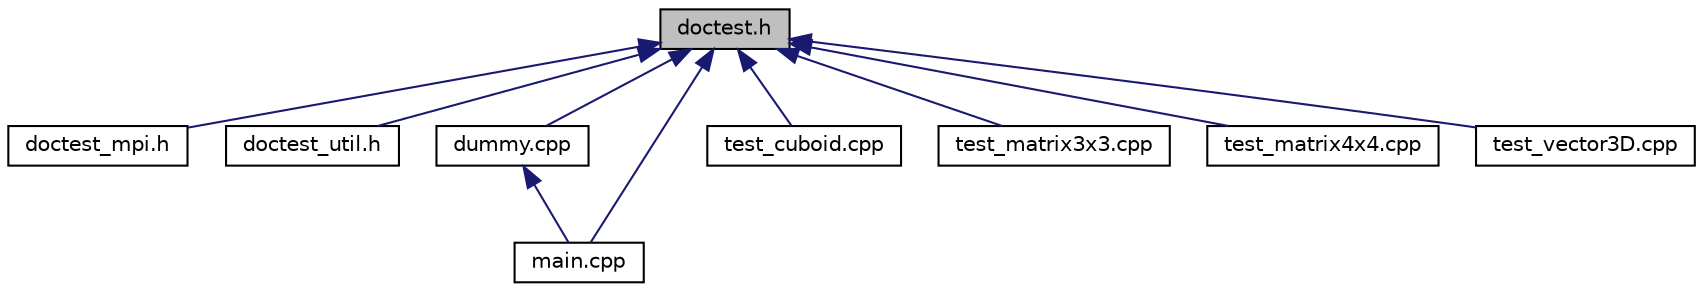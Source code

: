 digraph "doctest.h"
{
 // LATEX_PDF_SIZE
  edge [fontname="Helvetica",fontsize="10",labelfontname="Helvetica",labelfontsize="10"];
  node [fontname="Helvetica",fontsize="10",shape=record];
  Node1 [label="doctest.h",height=0.2,width=0.4,color="black", fillcolor="grey75", style="filled", fontcolor="black",tooltip=" "];
  Node1 -> Node2 [dir="back",color="midnightblue",fontsize="10",style="solid",fontname="Helvetica"];
  Node2 [label="doctest_mpi.h",height=0.2,width=0.4,color="black", fillcolor="white", style="filled",URL="$doctest__mpi_8h.html",tooltip=" "];
  Node1 -> Node3 [dir="back",color="midnightblue",fontsize="10",style="solid",fontname="Helvetica"];
  Node3 [label="doctest_util.h",height=0.2,width=0.4,color="black", fillcolor="white", style="filled",URL="$doctest__util_8h.html",tooltip=" "];
  Node1 -> Node4 [dir="back",color="midnightblue",fontsize="10",style="solid",fontname="Helvetica"];
  Node4 [label="dummy.cpp",height=0.2,width=0.4,color="black", fillcolor="white", style="filled",URL="$dummy_8cpp.html",tooltip=" "];
  Node4 -> Node5 [dir="back",color="midnightblue",fontsize="10",style="solid",fontname="Helvetica"];
  Node5 [label="main.cpp",height=0.2,width=0.4,color="black", fillcolor="white", style="filled",URL="$tests_2main_8cpp.html",tooltip=" "];
  Node1 -> Node5 [dir="back",color="midnightblue",fontsize="10",style="solid",fontname="Helvetica"];
  Node1 -> Node6 [dir="back",color="midnightblue",fontsize="10",style="solid",fontname="Helvetica"];
  Node6 [label="test_cuboid.cpp",height=0.2,width=0.4,color="black", fillcolor="white", style="filled",URL="$test__cuboid_8cpp.html",tooltip=" "];
  Node1 -> Node7 [dir="back",color="midnightblue",fontsize="10",style="solid",fontname="Helvetica"];
  Node7 [label="test_matrix3x3.cpp",height=0.2,width=0.4,color="black", fillcolor="white", style="filled",URL="$test__matrix3x3_8cpp.html",tooltip=" "];
  Node1 -> Node8 [dir="back",color="midnightblue",fontsize="10",style="solid",fontname="Helvetica"];
  Node8 [label="test_matrix4x4.cpp",height=0.2,width=0.4,color="black", fillcolor="white", style="filled",URL="$test__matrix4x4_8cpp.html",tooltip=" "];
  Node1 -> Node9 [dir="back",color="midnightblue",fontsize="10",style="solid",fontname="Helvetica"];
  Node9 [label="test_vector3D.cpp",height=0.2,width=0.4,color="black", fillcolor="white", style="filled",URL="$test__vector3_d_8cpp.html",tooltip=" "];
}
